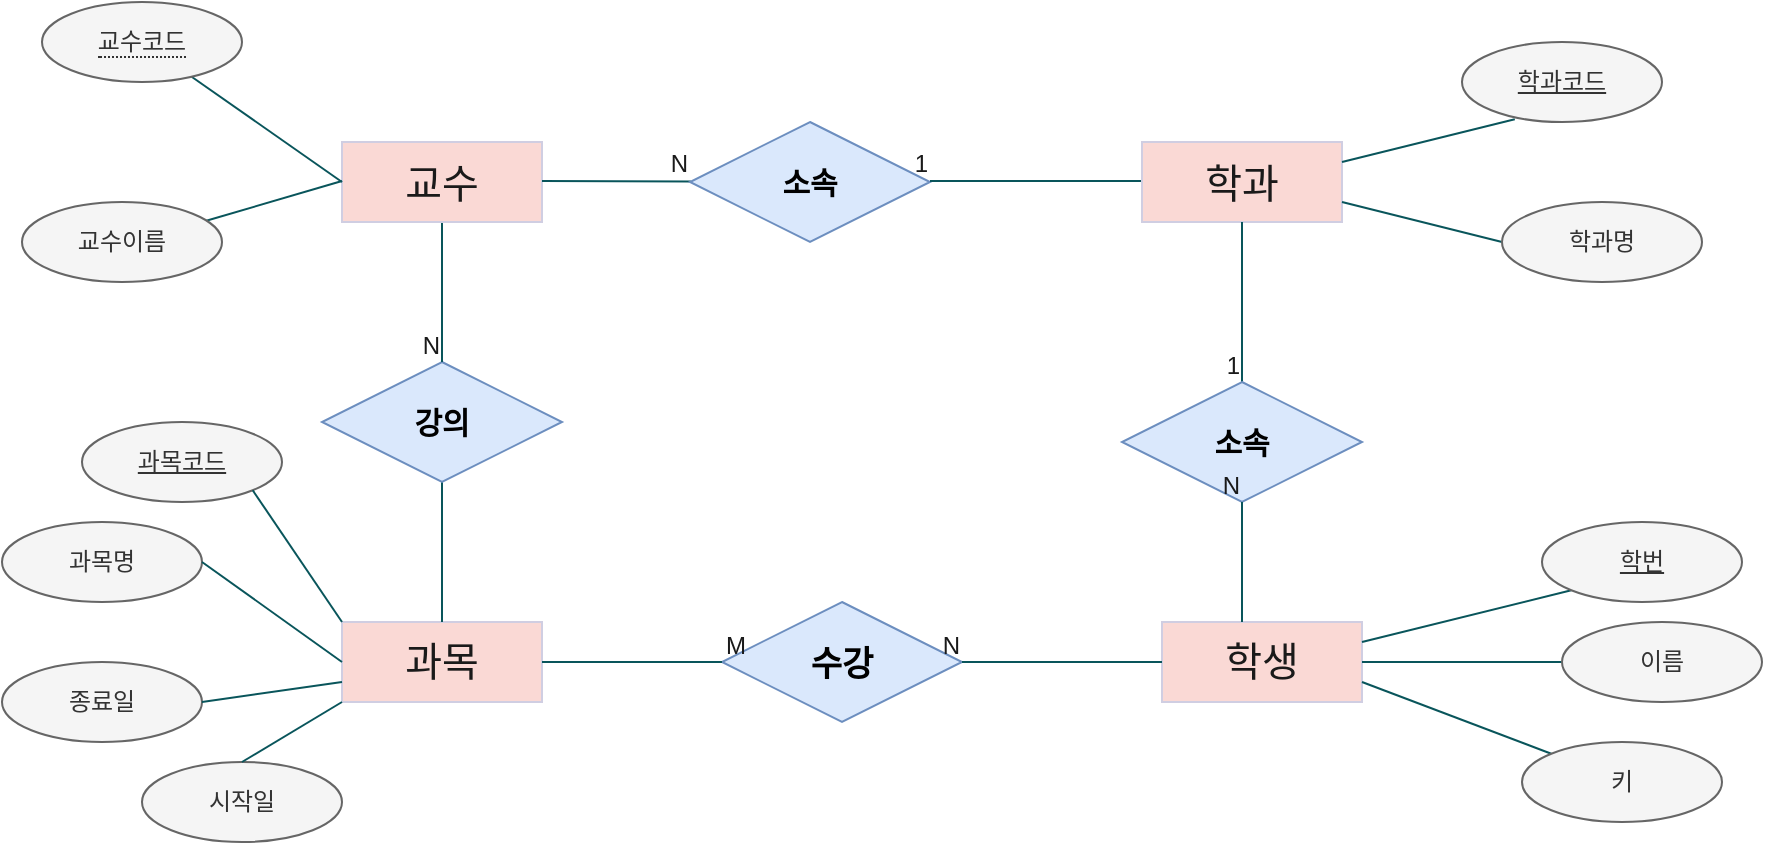 <mxfile version="21.6.1" type="github">
  <diagram name="페이지-1" id="LqjX61a4NzzyeLhwtiKW">
    <mxGraphModel dx="1050" dy="541" grid="1" gridSize="10" guides="1" tooltips="1" connect="1" arrows="1" fold="1" page="1" pageScale="1" pageWidth="827" pageHeight="1169" math="0" shadow="0">
      <root>
        <mxCell id="0" />
        <mxCell id="1" parent="0" />
        <mxCell id="sbezZ0vjDcKAFP6THF-A-2" value="학생" style="whiteSpace=wrap;html=1;align=center;hachureGap=4;strokeColor=#D0CEE2;fontFamily=Architects Daughter;fontSource=https%3A%2F%2Ffonts.googleapis.com%2Fcss%3Ffamily%3DArchitects%2BDaughter;fontSize=20;fontColor=#1A1A1A;fillColor=#FAD9D5;labelBackgroundColor=none;rounded=0;" vertex="1" parent="1">
          <mxGeometry x="590" y="360" width="100" height="40" as="geometry" />
        </mxCell>
        <mxCell id="sbezZ0vjDcKAFP6THF-A-3" value="과목" style="whiteSpace=wrap;html=1;align=center;hachureGap=4;strokeColor=#D0CEE2;fontFamily=Architects Daughter;fontSource=https%3A%2F%2Ffonts.googleapis.com%2Fcss%3Ffamily%3DArchitects%2BDaughter;fontSize=20;fontColor=#1A1A1A;fillColor=#FAD9D5;labelBackgroundColor=none;rounded=0;" vertex="1" parent="1">
          <mxGeometry x="180" y="360" width="100" height="40" as="geometry" />
        </mxCell>
        <mxCell id="sbezZ0vjDcKAFP6THF-A-5" value="&lt;b&gt;&lt;font style=&quot;font-size: 17px;&quot;&gt;수강&lt;/font&gt;&lt;/b&gt;" style="shape=rhombus;perimeter=rhombusPerimeter;whiteSpace=wrap;html=1;align=center;hachureGap=4;strokeColor=#6c8ebf;fontFamily=Architects Daughter;fontSource=https%3A%2F%2Ffonts.googleapis.com%2Fcss%3Ffamily%3DArchitects%2BDaughter;fontSize=20;fillColor=#dae8fc;labelBackgroundColor=none;rounded=0;" vertex="1" parent="1">
          <mxGeometry x="370" y="350" width="120" height="60" as="geometry" />
        </mxCell>
        <mxCell id="sbezZ0vjDcKAFP6THF-A-9" value="" style="endArrow=none;html=1;rounded=0;strokeColor=#09555B;fontColor=default;labelBackgroundColor=none;" edge="1" parent="1">
          <mxGeometry relative="1" as="geometry">
            <mxPoint x="370" y="380" as="sourcePoint" />
            <mxPoint x="280" y="380" as="targetPoint" />
          </mxGeometry>
        </mxCell>
        <mxCell id="sbezZ0vjDcKAFP6THF-A-10" value="M" style="resizable=0;html=1;whiteSpace=wrap;align=left;verticalAlign=bottom;strokeColor=#D0CEE2;fontColor=#1A1A1A;fillColor=#FAD9D5;labelBackgroundColor=none;rounded=0;" connectable="0" vertex="1" parent="sbezZ0vjDcKAFP6THF-A-9">
          <mxGeometry x="-1" relative="1" as="geometry" />
        </mxCell>
        <mxCell id="sbezZ0vjDcKAFP6THF-A-11" value="" style="resizable=0;html=1;whiteSpace=wrap;align=right;verticalAlign=bottom;strokeColor=#D0CEE2;fontColor=#1A1A1A;fillColor=#FAD9D5;labelBackgroundColor=none;rounded=0;" connectable="0" vertex="1" parent="sbezZ0vjDcKAFP6THF-A-9">
          <mxGeometry x="1" relative="1" as="geometry" />
        </mxCell>
        <mxCell id="sbezZ0vjDcKAFP6THF-A-12" value="" style="endArrow=none;html=1;rounded=0;strokeColor=#09555B;fontColor=default;exitX=0;exitY=0.5;exitDx=0;exitDy=0;labelBackgroundColor=none;entryX=1;entryY=0.5;entryDx=0;entryDy=0;" edge="1" parent="1" source="sbezZ0vjDcKAFP6THF-A-2" target="sbezZ0vjDcKAFP6THF-A-5">
          <mxGeometry relative="1" as="geometry">
            <mxPoint x="580" y="379.5" as="sourcePoint" />
            <mxPoint x="490" y="379.5" as="targetPoint" />
          </mxGeometry>
        </mxCell>
        <mxCell id="sbezZ0vjDcKAFP6THF-A-13" value="N" style="resizable=0;html=1;whiteSpace=wrap;align=right;verticalAlign=bottom;strokeColor=#D0CEE2;fontColor=#1A1A1A;fillColor=#FAD9D5;labelBackgroundColor=none;rounded=0;" connectable="0" vertex="1" parent="sbezZ0vjDcKAFP6THF-A-12">
          <mxGeometry x="1" relative="1" as="geometry" />
        </mxCell>
        <mxCell id="sbezZ0vjDcKAFP6THF-A-14" value="과목코드" style="ellipse;whiteSpace=wrap;html=1;align=center;fontStyle=4;strokeColor=#666666;fontColor=#333333;fillColor=#f5f5f5;labelBackgroundColor=none;rounded=0;" vertex="1" parent="1">
          <mxGeometry x="50" y="260" width="100" height="40" as="geometry" />
        </mxCell>
        <mxCell id="sbezZ0vjDcKAFP6THF-A-15" value="시작일" style="ellipse;whiteSpace=wrap;html=1;align=center;strokeColor=#666666;fontColor=#333333;fillColor=#f5f5f5;labelBackgroundColor=none;rounded=0;" vertex="1" parent="1">
          <mxGeometry x="80" y="430" width="100" height="40" as="geometry" />
        </mxCell>
        <mxCell id="sbezZ0vjDcKAFP6THF-A-16" value="종료일" style="ellipse;whiteSpace=wrap;html=1;align=center;strokeColor=#666666;fontColor=#333333;fillColor=#f5f5f5;labelBackgroundColor=none;rounded=0;" vertex="1" parent="1">
          <mxGeometry x="10" y="380" width="100" height="40" as="geometry" />
        </mxCell>
        <mxCell id="sbezZ0vjDcKAFP6THF-A-17" value="과목명" style="ellipse;whiteSpace=wrap;html=1;align=center;strokeColor=#666666;fontColor=#333333;fillColor=#f5f5f5;labelBackgroundColor=none;rounded=0;" vertex="1" parent="1">
          <mxGeometry x="10" y="310" width="100" height="40" as="geometry" />
        </mxCell>
        <mxCell id="sbezZ0vjDcKAFP6THF-A-18" value="" style="endArrow=none;html=1;rounded=0;strokeColor=#09555B;fontColor=default;entryX=0;entryY=0;entryDx=0;entryDy=0;exitX=1;exitY=1;exitDx=0;exitDy=0;labelBackgroundColor=none;" edge="1" parent="1" source="sbezZ0vjDcKAFP6THF-A-14" target="sbezZ0vjDcKAFP6THF-A-3">
          <mxGeometry relative="1" as="geometry">
            <mxPoint x="140" y="270" as="sourcePoint" />
            <mxPoint x="300" y="270" as="targetPoint" />
          </mxGeometry>
        </mxCell>
        <mxCell id="sbezZ0vjDcKAFP6THF-A-20" value="" style="endArrow=none;html=1;rounded=0;strokeColor=#09555B;fontColor=default;entryX=0;entryY=0.5;entryDx=0;entryDy=0;exitX=1;exitY=0.5;exitDx=0;exitDy=0;labelBackgroundColor=none;" edge="1" parent="1" source="sbezZ0vjDcKAFP6THF-A-17" target="sbezZ0vjDcKAFP6THF-A-3">
          <mxGeometry relative="1" as="geometry">
            <mxPoint x="110" y="329.5" as="sourcePoint" />
            <mxPoint x="270" y="329.5" as="targetPoint" />
          </mxGeometry>
        </mxCell>
        <mxCell id="sbezZ0vjDcKAFP6THF-A-21" value="" style="endArrow=none;html=1;rounded=0;strokeColor=#09555B;fontColor=default;entryX=0;entryY=0.75;entryDx=0;entryDy=0;labelBackgroundColor=none;" edge="1" parent="1" target="sbezZ0vjDcKAFP6THF-A-3">
          <mxGeometry relative="1" as="geometry">
            <mxPoint x="110" y="400" as="sourcePoint" />
            <mxPoint x="270" y="400" as="targetPoint" />
          </mxGeometry>
        </mxCell>
        <mxCell id="sbezZ0vjDcKAFP6THF-A-22" value="" style="endArrow=none;html=1;rounded=0;strokeColor=#09555B;fontColor=default;entryX=0;entryY=1;entryDx=0;entryDy=0;exitX=0.5;exitY=0;exitDx=0;exitDy=0;labelBackgroundColor=none;" edge="1" parent="1" source="sbezZ0vjDcKAFP6THF-A-15" target="sbezZ0vjDcKAFP6THF-A-3">
          <mxGeometry relative="1" as="geometry">
            <mxPoint x="190" y="430" as="sourcePoint" />
            <mxPoint x="350" y="430" as="targetPoint" />
            <Array as="points" />
          </mxGeometry>
        </mxCell>
        <mxCell id="sbezZ0vjDcKAFP6THF-A-24" value="" style="endArrow=none;html=1;rounded=0;strokeColor=#09555B;fontColor=default;exitX=0.5;exitY=0;exitDx=0;exitDy=0;labelBackgroundColor=none;" edge="1" parent="1" source="sbezZ0vjDcKAFP6THF-A-3" target="sbezZ0vjDcKAFP6THF-A-26">
          <mxGeometry relative="1" as="geometry">
            <mxPoint x="220" y="350" as="sourcePoint" />
            <mxPoint x="230" y="250" as="targetPoint" />
          </mxGeometry>
        </mxCell>
        <mxCell id="sbezZ0vjDcKAFP6THF-A-25" value="1" style="resizable=0;html=1;whiteSpace=wrap;align=right;verticalAlign=bottom;strokeColor=#D0CEE2;fontColor=#1A1A1A;fillColor=#FAD9D5;labelBackgroundColor=none;rounded=0;" connectable="0" vertex="1" parent="sbezZ0vjDcKAFP6THF-A-24">
          <mxGeometry x="1" relative="1" as="geometry" />
        </mxCell>
        <mxCell id="sbezZ0vjDcKAFP6THF-A-26" value="&lt;font style=&quot;font-size: 15px;&quot;&gt;&lt;b&gt;강의&lt;/b&gt;&lt;/font&gt;" style="shape=rhombus;perimeter=rhombusPerimeter;whiteSpace=wrap;html=1;align=center;strokeColor=#6c8ebf;fillColor=#dae8fc;labelBackgroundColor=none;rounded=0;" vertex="1" parent="1">
          <mxGeometry x="170" y="230" width="120" height="60" as="geometry" />
        </mxCell>
        <mxCell id="sbezZ0vjDcKAFP6THF-A-27" value="" style="endArrow=none;html=1;rounded=0;strokeColor=#09555B;fontColor=default;entryX=0.5;entryY=0;entryDx=0;entryDy=0;labelBackgroundColor=none;" edge="1" parent="1" target="sbezZ0vjDcKAFP6THF-A-26">
          <mxGeometry relative="1" as="geometry">
            <mxPoint x="230" y="160" as="sourcePoint" />
            <mxPoint x="280" y="210" as="targetPoint" />
          </mxGeometry>
        </mxCell>
        <mxCell id="sbezZ0vjDcKAFP6THF-A-28" value="N" style="resizable=0;html=1;whiteSpace=wrap;align=right;verticalAlign=bottom;strokeColor=#D0CEE2;fontColor=#1A1A1A;fillColor=#FAD9D5;labelBackgroundColor=none;rounded=0;" connectable="0" vertex="1" parent="sbezZ0vjDcKAFP6THF-A-27">
          <mxGeometry x="1" relative="1" as="geometry" />
        </mxCell>
        <mxCell id="sbezZ0vjDcKAFP6THF-A-29" value="&lt;font style=&quot;font-size: 20px;&quot;&gt;교수&lt;/font&gt;" style="whiteSpace=wrap;html=1;align=center;strokeColor=#D0CEE2;fontColor=#1A1A1A;fillColor=#FAD9D5;labelBackgroundColor=none;rounded=0;" vertex="1" parent="1">
          <mxGeometry x="180" y="120" width="100" height="40" as="geometry" />
        </mxCell>
        <mxCell id="sbezZ0vjDcKAFP6THF-A-31" value="" style="endArrow=none;html=1;rounded=0;strokeColor=#09555B;fontColor=default;labelBackgroundColor=none;" edge="1" parent="1">
          <mxGeometry relative="1" as="geometry">
            <mxPoint x="110" y="160" as="sourcePoint" />
            <mxPoint x="180" y="139.5" as="targetPoint" />
          </mxGeometry>
        </mxCell>
        <mxCell id="sbezZ0vjDcKAFP6THF-A-32" value="" style="endArrow=none;html=1;rounded=0;strokeColor=#09555B;fontColor=default;labelBackgroundColor=none;" edge="1" parent="1" target="sbezZ0vjDcKAFP6THF-A-33">
          <mxGeometry relative="1" as="geometry">
            <mxPoint x="180" y="140" as="sourcePoint" />
            <mxPoint x="180" y="130" as="targetPoint" />
          </mxGeometry>
        </mxCell>
        <mxCell id="sbezZ0vjDcKAFP6THF-A-33" value="&lt;span style=&quot;border-bottom: 1px dotted&quot;&gt;교수코드&lt;/span&gt;" style="ellipse;whiteSpace=wrap;html=1;align=center;strokeColor=#666666;fontColor=#333333;fillColor=#f5f5f5;labelBackgroundColor=none;rounded=0;" vertex="1" parent="1">
          <mxGeometry x="30" y="50" width="100" height="40" as="geometry" />
        </mxCell>
        <mxCell id="sbezZ0vjDcKAFP6THF-A-35" value="교수이름" style="ellipse;whiteSpace=wrap;html=1;align=center;strokeColor=#666666;fontColor=#333333;fillColor=#f5f5f5;labelBackgroundColor=none;rounded=0;" vertex="1" parent="1">
          <mxGeometry x="20" y="150" width="100" height="40" as="geometry" />
        </mxCell>
        <mxCell id="sbezZ0vjDcKAFP6THF-A-36" value="" style="endArrow=none;html=1;rounded=0;strokeColor=#09555B;fontColor=default;labelBackgroundColor=none;" edge="1" parent="1" target="sbezZ0vjDcKAFP6THF-A-38">
          <mxGeometry relative="1" as="geometry">
            <mxPoint x="280" y="139.5" as="sourcePoint" />
            <mxPoint x="360" y="140" as="targetPoint" />
          </mxGeometry>
        </mxCell>
        <mxCell id="sbezZ0vjDcKAFP6THF-A-37" value="N" style="resizable=0;html=1;whiteSpace=wrap;align=right;verticalAlign=bottom;strokeColor=#D0CEE2;fontColor=#1A1A1A;fillColor=#FAD9D5;labelBackgroundColor=none;rounded=0;" connectable="0" vertex="1" parent="sbezZ0vjDcKAFP6THF-A-36">
          <mxGeometry x="1" relative="1" as="geometry" />
        </mxCell>
        <mxCell id="sbezZ0vjDcKAFP6THF-A-38" value="&lt;font style=&quot;font-size: 15px;&quot;&gt;&lt;b&gt;소속&lt;/b&gt;&lt;/font&gt;" style="shape=rhombus;perimeter=rhombusPerimeter;whiteSpace=wrap;html=1;align=center;strokeColor=#6c8ebf;fillColor=#dae8fc;labelBackgroundColor=none;rounded=0;" vertex="1" parent="1">
          <mxGeometry x="354" y="110" width="120" height="60" as="geometry" />
        </mxCell>
        <mxCell id="sbezZ0vjDcKAFP6THF-A-39" value="" style="endArrow=none;html=1;rounded=0;strokeColor=#09555B;fontColor=default;labelBackgroundColor=none;" edge="1" parent="1">
          <mxGeometry relative="1" as="geometry">
            <mxPoint x="584" y="139.5" as="sourcePoint" />
            <mxPoint x="474" y="139.5" as="targetPoint" />
            <Array as="points">
              <mxPoint x="534" y="139.5" />
              <mxPoint x="504" y="139.5" />
            </Array>
          </mxGeometry>
        </mxCell>
        <mxCell id="sbezZ0vjDcKAFP6THF-A-40" value="1" style="resizable=0;html=1;whiteSpace=wrap;align=right;verticalAlign=bottom;strokeColor=#D0CEE2;fontColor=#1A1A1A;fillColor=#FAD9D5;labelBackgroundColor=none;rounded=0;" connectable="0" vertex="1" parent="sbezZ0vjDcKAFP6THF-A-39">
          <mxGeometry x="1" relative="1" as="geometry" />
        </mxCell>
        <mxCell id="sbezZ0vjDcKAFP6THF-A-41" value="&lt;font style=&quot;font-size: 20px;&quot;&gt;학과&lt;/font&gt;" style="whiteSpace=wrap;html=1;align=center;strokeColor=#D0CEE2;fontColor=#1A1A1A;fillColor=#FAD9D5;labelBackgroundColor=none;rounded=0;" vertex="1" parent="1">
          <mxGeometry x="580" y="120" width="100" height="40" as="geometry" />
        </mxCell>
        <mxCell id="sbezZ0vjDcKAFP6THF-A-42" value="" style="endArrow=none;html=1;rounded=0;strokeColor=#09555B;fontColor=default;exitX=0.5;exitY=1;exitDx=0;exitDy=0;labelBackgroundColor=none;" edge="1" parent="1" source="sbezZ0vjDcKAFP6THF-A-41">
          <mxGeometry relative="1" as="geometry">
            <mxPoint x="630" y="170" as="sourcePoint" />
            <mxPoint x="630" y="240" as="targetPoint" />
          </mxGeometry>
        </mxCell>
        <mxCell id="sbezZ0vjDcKAFP6THF-A-43" value="1" style="resizable=0;html=1;whiteSpace=wrap;align=right;verticalAlign=bottom;strokeColor=#D0CEE2;fontColor=#1A1A1A;fillColor=#FAD9D5;labelBackgroundColor=none;rounded=0;" connectable="0" vertex="1" parent="sbezZ0vjDcKAFP6THF-A-42">
          <mxGeometry x="1" relative="1" as="geometry" />
        </mxCell>
        <mxCell id="sbezZ0vjDcKAFP6THF-A-45" value="&lt;font style=&quot;font-size: 15px;&quot;&gt;&lt;b&gt;소속&lt;/b&gt;&lt;/font&gt;" style="shape=rhombus;perimeter=rhombusPerimeter;whiteSpace=wrap;html=1;align=center;strokeColor=#6c8ebf;fillColor=#dae8fc;labelBackgroundColor=none;rounded=0;" vertex="1" parent="1">
          <mxGeometry x="570" y="240" width="120" height="60" as="geometry" />
        </mxCell>
        <mxCell id="sbezZ0vjDcKAFP6THF-A-46" value="" style="endArrow=none;html=1;rounded=0;strokeColor=#09555B;fontColor=default;exitX=0.4;exitY=0;exitDx=0;exitDy=0;exitPerimeter=0;labelBackgroundColor=none;" edge="1" parent="1" source="sbezZ0vjDcKAFP6THF-A-2">
          <mxGeometry relative="1" as="geometry">
            <mxPoint x="629.5" y="350" as="sourcePoint" />
            <mxPoint x="630" y="300" as="targetPoint" />
            <Array as="points" />
          </mxGeometry>
        </mxCell>
        <mxCell id="sbezZ0vjDcKAFP6THF-A-47" value="N" style="resizable=0;html=1;whiteSpace=wrap;align=right;verticalAlign=bottom;strokeColor=#D0CEE2;fontColor=#1A1A1A;fillColor=#FAD9D5;labelBackgroundColor=none;rounded=0;" connectable="0" vertex="1" parent="sbezZ0vjDcKAFP6THF-A-46">
          <mxGeometry x="1" relative="1" as="geometry" />
        </mxCell>
        <mxCell id="sbezZ0vjDcKAFP6THF-A-48" value="" style="endArrow=none;html=1;rounded=0;strokeColor=#09555B;fontColor=default;exitX=1;exitY=0.25;exitDx=0;exitDy=0;entryX=0.264;entryY=0.965;entryDx=0;entryDy=0;entryPerimeter=0;labelBackgroundColor=none;" edge="1" parent="1" source="sbezZ0vjDcKAFP6THF-A-41" target="sbezZ0vjDcKAFP6THF-A-50">
          <mxGeometry relative="1" as="geometry">
            <mxPoint x="560" y="69.5" as="sourcePoint" />
            <mxPoint x="710" y="80" as="targetPoint" />
          </mxGeometry>
        </mxCell>
        <mxCell id="sbezZ0vjDcKAFP6THF-A-49" value="" style="endArrow=none;html=1;rounded=0;strokeColor=#09555B;fontColor=default;entryX=0;entryY=0.5;entryDx=0;entryDy=0;labelBackgroundColor=none;" edge="1" parent="1" target="sbezZ0vjDcKAFP6THF-A-52">
          <mxGeometry relative="1" as="geometry">
            <mxPoint x="680" y="150" as="sourcePoint" />
            <mxPoint x="770" y="170" as="targetPoint" />
          </mxGeometry>
        </mxCell>
        <mxCell id="sbezZ0vjDcKAFP6THF-A-50" value="학과코드" style="ellipse;whiteSpace=wrap;html=1;align=center;fontStyle=4;strokeColor=#666666;fontColor=#333333;fillColor=#f5f5f5;labelBackgroundColor=none;rounded=0;" vertex="1" parent="1">
          <mxGeometry x="740" y="70" width="100" height="40" as="geometry" />
        </mxCell>
        <mxCell id="sbezZ0vjDcKAFP6THF-A-52" value="학과명" style="ellipse;whiteSpace=wrap;html=1;align=center;strokeColor=#666666;fontColor=#333333;fillColor=#f5f5f5;labelBackgroundColor=none;rounded=0;" vertex="1" parent="1">
          <mxGeometry x="760" y="150" width="100" height="40" as="geometry" />
        </mxCell>
        <mxCell id="sbezZ0vjDcKAFP6THF-A-53" value="" style="endArrow=none;html=1;rounded=0;strokeColor=#09555B;fontColor=#1A1A1A;entryX=0;entryY=1;entryDx=0;entryDy=0;" edge="1" parent="1" target="sbezZ0vjDcKAFP6THF-A-57">
          <mxGeometry relative="1" as="geometry">
            <mxPoint x="690" y="370" as="sourcePoint" />
            <mxPoint x="780" y="350" as="targetPoint" />
          </mxGeometry>
        </mxCell>
        <mxCell id="sbezZ0vjDcKAFP6THF-A-54" value="" style="endArrow=none;html=1;rounded=0;strokeColor=#09555B;fontColor=#1A1A1A;" edge="1" parent="1">
          <mxGeometry relative="1" as="geometry">
            <mxPoint x="690" y="380" as="sourcePoint" />
            <mxPoint x="790" y="380" as="targetPoint" />
          </mxGeometry>
        </mxCell>
        <mxCell id="sbezZ0vjDcKAFP6THF-A-55" value="" style="endArrow=none;html=1;rounded=0;strokeColor=#09555B;fontColor=#1A1A1A;entryX=0;entryY=0;entryDx=0;entryDy=0;" edge="1" parent="1" target="sbezZ0vjDcKAFP6THF-A-56">
          <mxGeometry relative="1" as="geometry">
            <mxPoint x="690" y="390" as="sourcePoint" />
            <mxPoint x="780.04" y="430" as="targetPoint" />
          </mxGeometry>
        </mxCell>
        <mxCell id="sbezZ0vjDcKAFP6THF-A-56" value="키" style="ellipse;whiteSpace=wrap;html=1;align=center;strokeColor=#666666;fontColor=#333333;fillColor=#f5f5f5;rounded=0;" vertex="1" parent="1">
          <mxGeometry x="770" y="420" width="100" height="40" as="geometry" />
        </mxCell>
        <mxCell id="sbezZ0vjDcKAFP6THF-A-57" value="학번" style="ellipse;whiteSpace=wrap;html=1;align=center;fontStyle=4;strokeColor=#666666;fontColor=#333333;fillColor=#f5f5f5;rounded=0;" vertex="1" parent="1">
          <mxGeometry x="780" y="310" width="100" height="40" as="geometry" />
        </mxCell>
        <mxCell id="sbezZ0vjDcKAFP6THF-A-58" value="이름" style="ellipse;whiteSpace=wrap;html=1;align=center;strokeColor=#666666;fontColor=#333333;fillColor=#f5f5f5;rounded=0;" vertex="1" parent="1">
          <mxGeometry x="790" y="360" width="100" height="40" as="geometry" />
        </mxCell>
      </root>
    </mxGraphModel>
  </diagram>
</mxfile>
